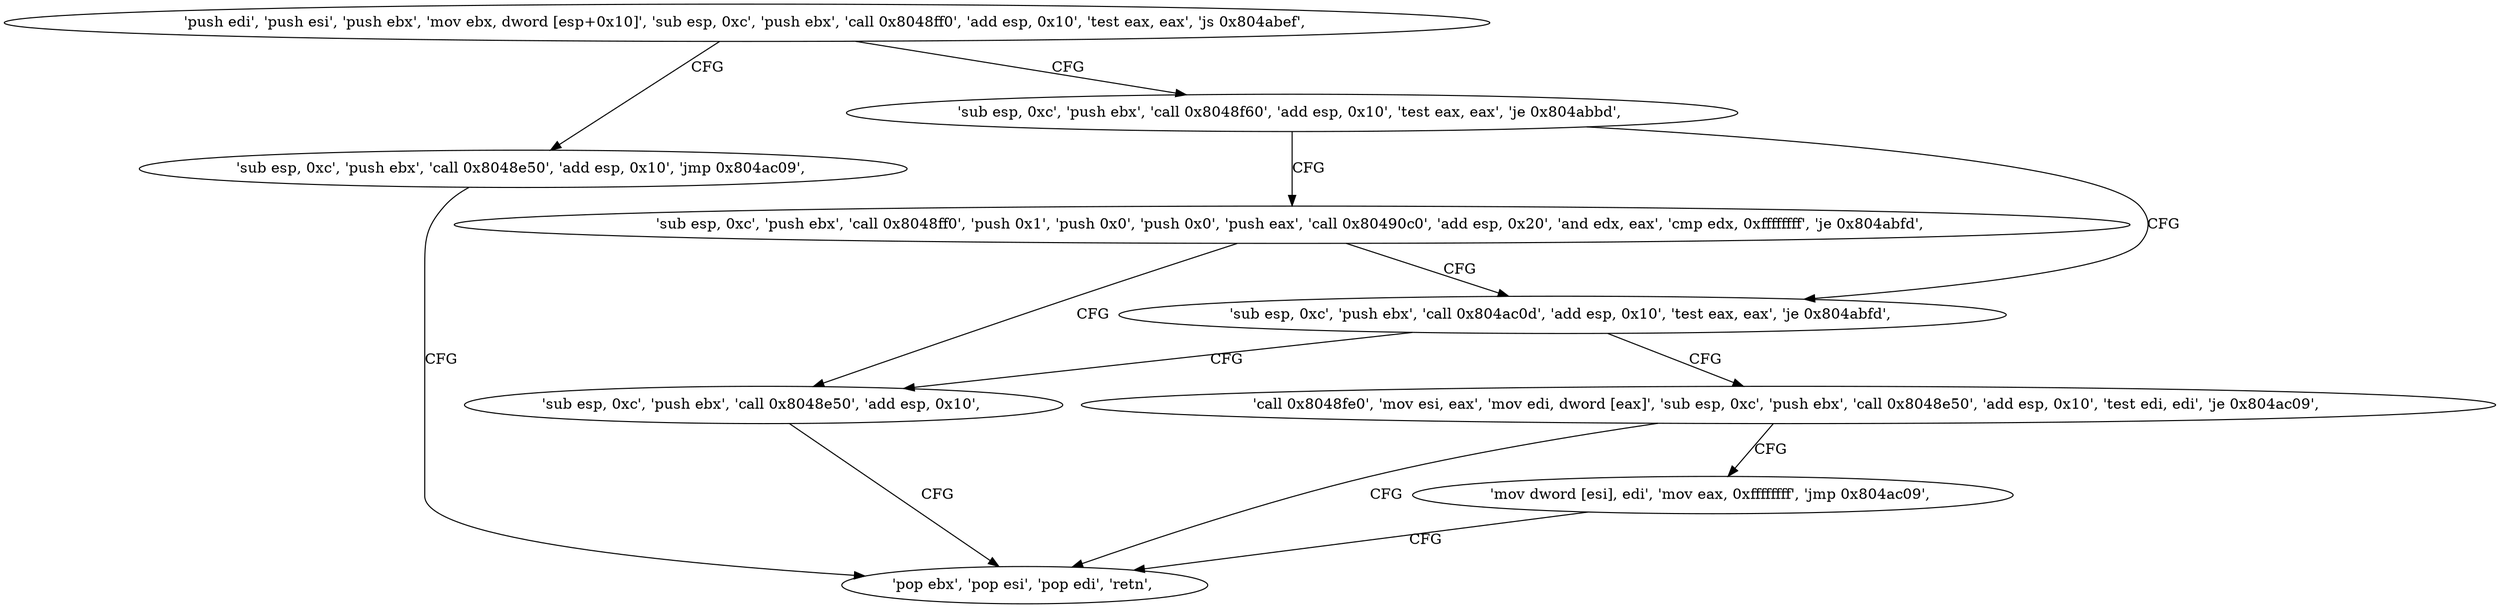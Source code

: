 digraph "func" {
"134523767" [label = "'push edi', 'push esi', 'push ebx', 'mov ebx, dword [esp+0x10]', 'sub esp, 0xc', 'push ebx', 'call 0x8048ff0', 'add esp, 0x10', 'test eax, eax', 'js 0x804abef', " ]
"134523887" [label = "'sub esp, 0xc', 'push ebx', 'call 0x8048e50', 'add esp, 0x10', 'jmp 0x804ac09', " ]
"134523790" [label = "'sub esp, 0xc', 'push ebx', 'call 0x8048f60', 'add esp, 0x10', 'test eax, eax', 'je 0x804abbd', " ]
"134523913" [label = "'pop ebx', 'pop esi', 'pop edi', 'retn', " ]
"134523837" [label = "'sub esp, 0xc', 'push ebx', 'call 0x804ac0d', 'add esp, 0x10', 'test eax, eax', 'je 0x804abfd', " ]
"134523806" [label = "'sub esp, 0xc', 'push ebx', 'call 0x8048ff0', 'push 0x1', 'push 0x0', 'push 0x0', 'push eax', 'call 0x80490c0', 'add esp, 0x20', 'and edx, eax', 'cmp edx, 0xffffffff', 'je 0x804abfd', " ]
"134523901" [label = "'sub esp, 0xc', 'push ebx', 'call 0x8048e50', 'add esp, 0x10', " ]
"134523853" [label = "'call 0x8048fe0', 'mov esi, eax', 'mov edi, dword [eax]', 'sub esp, 0xc', 'push ebx', 'call 0x8048e50', 'add esp, 0x10', 'test edi, edi', 'je 0x804ac09', " ]
"134523878" [label = "'mov dword [esi], edi', 'mov eax, 0xffffffff', 'jmp 0x804ac09', " ]
"134523767" -> "134523887" [ label = "CFG" ]
"134523767" -> "134523790" [ label = "CFG" ]
"134523887" -> "134523913" [ label = "CFG" ]
"134523790" -> "134523837" [ label = "CFG" ]
"134523790" -> "134523806" [ label = "CFG" ]
"134523837" -> "134523901" [ label = "CFG" ]
"134523837" -> "134523853" [ label = "CFG" ]
"134523806" -> "134523901" [ label = "CFG" ]
"134523806" -> "134523837" [ label = "CFG" ]
"134523901" -> "134523913" [ label = "CFG" ]
"134523853" -> "134523913" [ label = "CFG" ]
"134523853" -> "134523878" [ label = "CFG" ]
"134523878" -> "134523913" [ label = "CFG" ]
}
